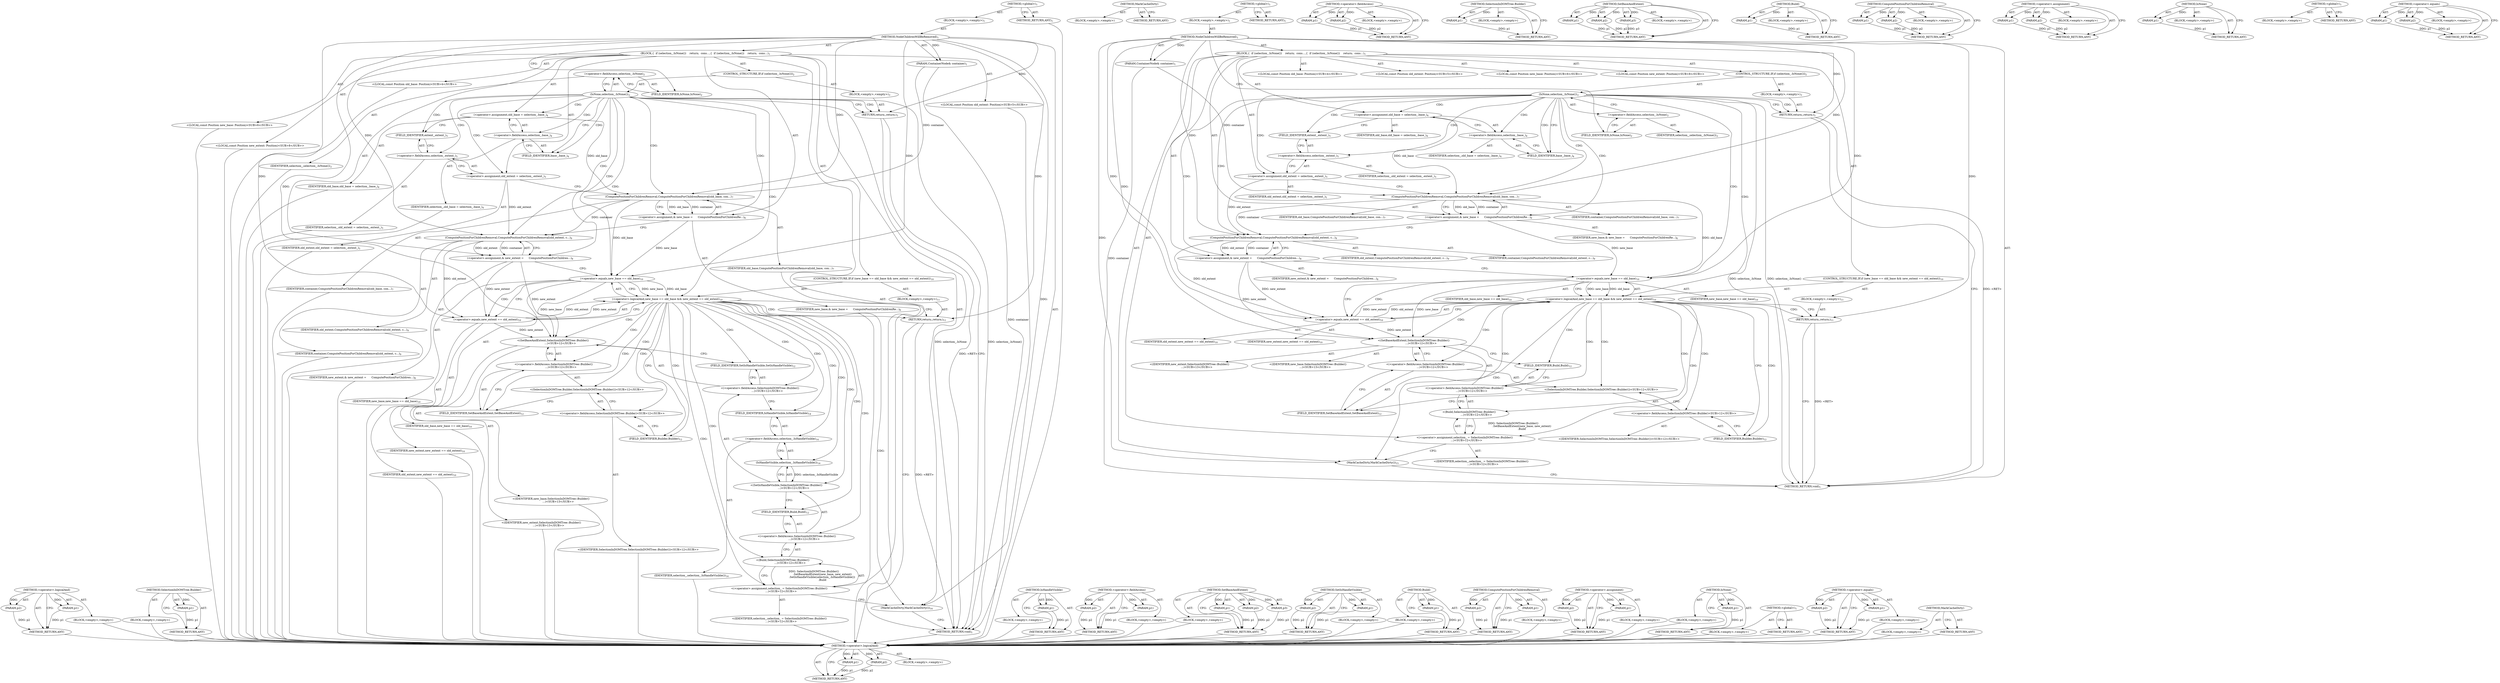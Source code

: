 digraph "&lt;operator&gt;.equals" {
vulnerable_112 [label=<(METHOD,&lt;operator&gt;.logicalAnd)>];
vulnerable_113 [label=<(PARAM,p1)>];
vulnerable_114 [label=<(PARAM,p2)>];
vulnerable_115 [label=<(BLOCK,&lt;empty&gt;,&lt;empty&gt;)>];
vulnerable_116 [label=<(METHOD_RETURN,ANY)>];
vulnerable_137 [label=<(METHOD,SelectionInDOMTree.Builder)>];
vulnerable_138 [label=<(PARAM,p1)>];
vulnerable_139 [label=<(BLOCK,&lt;empty&gt;,&lt;empty&gt;)>];
vulnerable_140 [label=<(METHOD_RETURN,ANY)>];
vulnerable_6 [label=<(METHOD,&lt;global&gt;)<SUB>1</SUB>>];
vulnerable_7 [label=<(BLOCK,&lt;empty&gt;,&lt;empty&gt;)<SUB>1</SUB>>];
vulnerable_8 [label=<(METHOD,NodeChildrenWillBeRemoved)<SUB>1</SUB>>];
vulnerable_9 [label=<(PARAM,ContainerNode&amp; container)<SUB>1</SUB>>];
vulnerable_10 [label=<(BLOCK,{
  if (selection_.IsNone())
    return;
  cons...,{
  if (selection_.IsNone())
    return;
  cons...)<SUB>1</SUB>>];
vulnerable_11 [label=<(CONTROL_STRUCTURE,IF,if (selection_.IsNone()))<SUB>2</SUB>>];
vulnerable_12 [label=<(IsNone,selection_.IsNone())<SUB>2</SUB>>];
vulnerable_13 [label=<(&lt;operator&gt;.fieldAccess,selection_.IsNone)<SUB>2</SUB>>];
vulnerable_14 [label=<(IDENTIFIER,selection_,selection_.IsNone())<SUB>2</SUB>>];
vulnerable_15 [label=<(FIELD_IDENTIFIER,IsNone,IsNone)<SUB>2</SUB>>];
vulnerable_16 [label=<(BLOCK,&lt;empty&gt;,&lt;empty&gt;)<SUB>3</SUB>>];
vulnerable_17 [label=<(RETURN,return;,return;)<SUB>3</SUB>>];
vulnerable_18 [label="<(LOCAL,const Position old_base: Position)<SUB>4</SUB>>"];
vulnerable_19 [label=<(&lt;operator&gt;.assignment,old_base = selection_.base_)<SUB>4</SUB>>];
vulnerable_20 [label=<(IDENTIFIER,old_base,old_base = selection_.base_)<SUB>4</SUB>>];
vulnerable_21 [label=<(&lt;operator&gt;.fieldAccess,selection_.base_)<SUB>4</SUB>>];
vulnerable_22 [label=<(IDENTIFIER,selection_,old_base = selection_.base_)<SUB>4</SUB>>];
vulnerable_23 [label=<(FIELD_IDENTIFIER,base_,base_)<SUB>4</SUB>>];
vulnerable_24 [label="<(LOCAL,const Position old_extent: Position)<SUB>5</SUB>>"];
vulnerable_25 [label=<(&lt;operator&gt;.assignment,old_extent = selection_.extent_)<SUB>5</SUB>>];
vulnerable_26 [label=<(IDENTIFIER,old_extent,old_extent = selection_.extent_)<SUB>5</SUB>>];
vulnerable_27 [label=<(&lt;operator&gt;.fieldAccess,selection_.extent_)<SUB>5</SUB>>];
vulnerable_28 [label=<(IDENTIFIER,selection_,old_extent = selection_.extent_)<SUB>5</SUB>>];
vulnerable_29 [label=<(FIELD_IDENTIFIER,extent_,extent_)<SUB>5</SUB>>];
vulnerable_30 [label="<(LOCAL,const Position new_base: Position)<SUB>6</SUB>>"];
vulnerable_31 [label=<(&lt;operator&gt;.assignment,&amp; new_base =
      ComputePositionForChildrenRe...)<SUB>6</SUB>>];
vulnerable_32 [label=<(IDENTIFIER,new_base,&amp; new_base =
      ComputePositionForChildrenRe...)<SUB>6</SUB>>];
vulnerable_33 [label=<(ComputePositionForChildrenRemoval,ComputePositionForChildrenRemoval(old_base, con...)<SUB>7</SUB>>];
vulnerable_34 [label=<(IDENTIFIER,old_base,ComputePositionForChildrenRemoval(old_base, con...)<SUB>7</SUB>>];
vulnerable_35 [label=<(IDENTIFIER,container,ComputePositionForChildrenRemoval(old_base, con...)<SUB>7</SUB>>];
vulnerable_36 [label="<(LOCAL,const Position new_extent: Position)<SUB>8</SUB>>"];
vulnerable_37 [label=<(&lt;operator&gt;.assignment,&amp; new_extent =
      ComputePositionForChildren...)<SUB>8</SUB>>];
vulnerable_38 [label=<(IDENTIFIER,new_extent,&amp; new_extent =
      ComputePositionForChildren...)<SUB>8</SUB>>];
vulnerable_39 [label=<(ComputePositionForChildrenRemoval,ComputePositionForChildrenRemoval(old_extent, c...)<SUB>9</SUB>>];
vulnerable_40 [label=<(IDENTIFIER,old_extent,ComputePositionForChildrenRemoval(old_extent, c...)<SUB>9</SUB>>];
vulnerable_41 [label=<(IDENTIFIER,container,ComputePositionForChildrenRemoval(old_extent, c...)<SUB>9</SUB>>];
vulnerable_42 [label=<(CONTROL_STRUCTURE,IF,if (new_base == old_base &amp;&amp; new_extent == old_extent))<SUB>10</SUB>>];
vulnerable_43 [label=<(&lt;operator&gt;.logicalAnd,new_base == old_base &amp;&amp; new_extent == old_extent)<SUB>10</SUB>>];
vulnerable_44 [label=<(&lt;operator&gt;.equals,new_base == old_base)<SUB>10</SUB>>];
vulnerable_45 [label=<(IDENTIFIER,new_base,new_base == old_base)<SUB>10</SUB>>];
vulnerable_46 [label=<(IDENTIFIER,old_base,new_base == old_base)<SUB>10</SUB>>];
vulnerable_47 [label=<(&lt;operator&gt;.equals,new_extent == old_extent)<SUB>10</SUB>>];
vulnerable_48 [label=<(IDENTIFIER,new_extent,new_extent == old_extent)<SUB>10</SUB>>];
vulnerable_49 [label=<(IDENTIFIER,old_extent,new_extent == old_extent)<SUB>10</SUB>>];
vulnerable_50 [label=<(BLOCK,&lt;empty&gt;,&lt;empty&gt;)<SUB>11</SUB>>];
vulnerable_51 [label=<(RETURN,return;,return;)<SUB>11</SUB>>];
vulnerable_52 [label="<(&lt;operator&gt;.assignment,selection_ = SelectionInDOMTree::Builder()
    ...)<SUB>12</SUB>>"];
vulnerable_53 [label="<(IDENTIFIER,selection_,selection_ = SelectionInDOMTree::Builder()
    ...)<SUB>12</SUB>>"];
vulnerable_54 [label="<(Build,SelectionInDOMTree::Builder()
                 ...)<SUB>12</SUB>>"];
vulnerable_55 [label="<(&lt;operator&gt;.fieldAccess,SelectionInDOMTree::Builder()
                 ...)<SUB>12</SUB>>"];
vulnerable_56 [label="<(SetIsHandleVisible,SelectionInDOMTree::Builder()
                 ...)<SUB>12</SUB>>"];
vulnerable_57 [label="<(&lt;operator&gt;.fieldAccess,SelectionInDOMTree::Builder()
                 ...)<SUB>12</SUB>>"];
vulnerable_58 [label="<(SetBaseAndExtent,SelectionInDOMTree::Builder()
                 ...)<SUB>12</SUB>>"];
vulnerable_59 [label="<(&lt;operator&gt;.fieldAccess,SelectionInDOMTree::Builder()
                 ...)<SUB>12</SUB>>"];
vulnerable_60 [label="<(SelectionInDOMTree.Builder,SelectionInDOMTree::Builder())<SUB>12</SUB>>"];
vulnerable_61 [label="<(&lt;operator&gt;.fieldAccess,SelectionInDOMTree::Builder)<SUB>12</SUB>>"];
vulnerable_62 [label="<(IDENTIFIER,SelectionInDOMTree,SelectionInDOMTree::Builder())<SUB>12</SUB>>"];
vulnerable_63 [label=<(FIELD_IDENTIFIER,Builder,Builder)<SUB>12</SUB>>];
vulnerable_64 [label=<(FIELD_IDENTIFIER,SetBaseAndExtent,SetBaseAndExtent)<SUB>12</SUB>>];
vulnerable_65 [label="<(IDENTIFIER,new_base,SelectionInDOMTree::Builder()
                 ...)<SUB>13</SUB>>"];
vulnerable_66 [label="<(IDENTIFIER,new_extent,SelectionInDOMTree::Builder()
                 ...)<SUB>13</SUB>>"];
vulnerable_67 [label=<(FIELD_IDENTIFIER,SetIsHandleVisible,SetIsHandleVisible)<SUB>12</SUB>>];
vulnerable_68 [label=<(IsHandleVisible,selection_.IsHandleVisible())<SUB>14</SUB>>];
vulnerable_69 [label=<(&lt;operator&gt;.fieldAccess,selection_.IsHandleVisible)<SUB>14</SUB>>];
vulnerable_70 [label=<(IDENTIFIER,selection_,selection_.IsHandleVisible())<SUB>14</SUB>>];
vulnerable_71 [label=<(FIELD_IDENTIFIER,IsHandleVisible,IsHandleVisible)<SUB>14</SUB>>];
vulnerable_72 [label=<(FIELD_IDENTIFIER,Build,Build)<SUB>12</SUB>>];
vulnerable_73 [label=<(MarkCacheDirty,MarkCacheDirty())<SUB>16</SUB>>];
vulnerable_74 [label=<(METHOD_RETURN,void)<SUB>1</SUB>>];
vulnerable_76 [label=<(METHOD_RETURN,ANY)<SUB>1</SUB>>];
vulnerable_141 [label=<(METHOD,IsHandleVisible)>];
vulnerable_142 [label=<(PARAM,p1)>];
vulnerable_143 [label=<(BLOCK,&lt;empty&gt;,&lt;empty&gt;)>];
vulnerable_144 [label=<(METHOD_RETURN,ANY)>];
vulnerable_97 [label=<(METHOD,&lt;operator&gt;.fieldAccess)>];
vulnerable_98 [label=<(PARAM,p1)>];
vulnerable_99 [label=<(PARAM,p2)>];
vulnerable_100 [label=<(BLOCK,&lt;empty&gt;,&lt;empty&gt;)>];
vulnerable_101 [label=<(METHOD_RETURN,ANY)>];
vulnerable_131 [label=<(METHOD,SetBaseAndExtent)>];
vulnerable_132 [label=<(PARAM,p1)>];
vulnerable_133 [label=<(PARAM,p2)>];
vulnerable_134 [label=<(PARAM,p3)>];
vulnerable_135 [label=<(BLOCK,&lt;empty&gt;,&lt;empty&gt;)>];
vulnerable_136 [label=<(METHOD_RETURN,ANY)>];
vulnerable_126 [label=<(METHOD,SetIsHandleVisible)>];
vulnerable_127 [label=<(PARAM,p1)>];
vulnerable_128 [label=<(PARAM,p2)>];
vulnerable_129 [label=<(BLOCK,&lt;empty&gt;,&lt;empty&gt;)>];
vulnerable_130 [label=<(METHOD_RETURN,ANY)>];
vulnerable_122 [label=<(METHOD,Build)>];
vulnerable_123 [label=<(PARAM,p1)>];
vulnerable_124 [label=<(BLOCK,&lt;empty&gt;,&lt;empty&gt;)>];
vulnerable_125 [label=<(METHOD_RETURN,ANY)>];
vulnerable_107 [label=<(METHOD,ComputePositionForChildrenRemoval)>];
vulnerable_108 [label=<(PARAM,p1)>];
vulnerable_109 [label=<(PARAM,p2)>];
vulnerable_110 [label=<(BLOCK,&lt;empty&gt;,&lt;empty&gt;)>];
vulnerable_111 [label=<(METHOD_RETURN,ANY)>];
vulnerable_102 [label=<(METHOD,&lt;operator&gt;.assignment)>];
vulnerable_103 [label=<(PARAM,p1)>];
vulnerable_104 [label=<(PARAM,p2)>];
vulnerable_105 [label=<(BLOCK,&lt;empty&gt;,&lt;empty&gt;)>];
vulnerable_106 [label=<(METHOD_RETURN,ANY)>];
vulnerable_93 [label=<(METHOD,IsNone)>];
vulnerable_94 [label=<(PARAM,p1)>];
vulnerable_95 [label=<(BLOCK,&lt;empty&gt;,&lt;empty&gt;)>];
vulnerable_96 [label=<(METHOD_RETURN,ANY)>];
vulnerable_87 [label=<(METHOD,&lt;global&gt;)<SUB>1</SUB>>];
vulnerable_88 [label=<(BLOCK,&lt;empty&gt;,&lt;empty&gt;)>];
vulnerable_89 [label=<(METHOD_RETURN,ANY)>];
vulnerable_117 [label=<(METHOD,&lt;operator&gt;.equals)>];
vulnerable_118 [label=<(PARAM,p1)>];
vulnerable_119 [label=<(PARAM,p2)>];
vulnerable_120 [label=<(BLOCK,&lt;empty&gt;,&lt;empty&gt;)>];
vulnerable_121 [label=<(METHOD_RETURN,ANY)>];
vulnerable_145 [label=<(METHOD,MarkCacheDirty)>];
vulnerable_146 [label=<(BLOCK,&lt;empty&gt;,&lt;empty&gt;)>];
vulnerable_147 [label=<(METHOD_RETURN,ANY)>];
fixed_105 [label=<(METHOD,&lt;operator&gt;.logicalAnd)>];
fixed_106 [label=<(PARAM,p1)>];
fixed_107 [label=<(PARAM,p2)>];
fixed_108 [label=<(BLOCK,&lt;empty&gt;,&lt;empty&gt;)>];
fixed_109 [label=<(METHOD_RETURN,ANY)>];
fixed_129 [label=<(METHOD,MarkCacheDirty)>];
fixed_130 [label=<(BLOCK,&lt;empty&gt;,&lt;empty&gt;)>];
fixed_131 [label=<(METHOD_RETURN,ANY)>];
fixed_6 [label=<(METHOD,&lt;global&gt;)<SUB>1</SUB>>];
fixed_7 [label=<(BLOCK,&lt;empty&gt;,&lt;empty&gt;)<SUB>1</SUB>>];
fixed_8 [label=<(METHOD,NodeChildrenWillBeRemoved)<SUB>1</SUB>>];
fixed_9 [label=<(PARAM,ContainerNode&amp; container)<SUB>1</SUB>>];
fixed_10 [label=<(BLOCK,{
  if (selection_.IsNone())
    return;
  cons...,{
  if (selection_.IsNone())
    return;
  cons...)<SUB>1</SUB>>];
fixed_11 [label=<(CONTROL_STRUCTURE,IF,if (selection_.IsNone()))<SUB>2</SUB>>];
fixed_12 [label=<(IsNone,selection_.IsNone())<SUB>2</SUB>>];
fixed_13 [label=<(&lt;operator&gt;.fieldAccess,selection_.IsNone)<SUB>2</SUB>>];
fixed_14 [label=<(IDENTIFIER,selection_,selection_.IsNone())<SUB>2</SUB>>];
fixed_15 [label=<(FIELD_IDENTIFIER,IsNone,IsNone)<SUB>2</SUB>>];
fixed_16 [label=<(BLOCK,&lt;empty&gt;,&lt;empty&gt;)<SUB>3</SUB>>];
fixed_17 [label=<(RETURN,return;,return;)<SUB>3</SUB>>];
fixed_18 [label="<(LOCAL,const Position old_base: Position)<SUB>4</SUB>>"];
fixed_19 [label=<(&lt;operator&gt;.assignment,old_base = selection_.base_)<SUB>4</SUB>>];
fixed_20 [label=<(IDENTIFIER,old_base,old_base = selection_.base_)<SUB>4</SUB>>];
fixed_21 [label=<(&lt;operator&gt;.fieldAccess,selection_.base_)<SUB>4</SUB>>];
fixed_22 [label=<(IDENTIFIER,selection_,old_base = selection_.base_)<SUB>4</SUB>>];
fixed_23 [label=<(FIELD_IDENTIFIER,base_,base_)<SUB>4</SUB>>];
fixed_24 [label="<(LOCAL,const Position old_extent: Position)<SUB>5</SUB>>"];
fixed_25 [label=<(&lt;operator&gt;.assignment,old_extent = selection_.extent_)<SUB>5</SUB>>];
fixed_26 [label=<(IDENTIFIER,old_extent,old_extent = selection_.extent_)<SUB>5</SUB>>];
fixed_27 [label=<(&lt;operator&gt;.fieldAccess,selection_.extent_)<SUB>5</SUB>>];
fixed_28 [label=<(IDENTIFIER,selection_,old_extent = selection_.extent_)<SUB>5</SUB>>];
fixed_29 [label=<(FIELD_IDENTIFIER,extent_,extent_)<SUB>5</SUB>>];
fixed_30 [label="<(LOCAL,const Position new_base: Position)<SUB>6</SUB>>"];
fixed_31 [label=<(&lt;operator&gt;.assignment,&amp; new_base =
      ComputePositionForChildrenRe...)<SUB>6</SUB>>];
fixed_32 [label=<(IDENTIFIER,new_base,&amp; new_base =
      ComputePositionForChildrenRe...)<SUB>6</SUB>>];
fixed_33 [label=<(ComputePositionForChildrenRemoval,ComputePositionForChildrenRemoval(old_base, con...)<SUB>7</SUB>>];
fixed_34 [label=<(IDENTIFIER,old_base,ComputePositionForChildrenRemoval(old_base, con...)<SUB>7</SUB>>];
fixed_35 [label=<(IDENTIFIER,container,ComputePositionForChildrenRemoval(old_base, con...)<SUB>7</SUB>>];
fixed_36 [label="<(LOCAL,const Position new_extent: Position)<SUB>8</SUB>>"];
fixed_37 [label=<(&lt;operator&gt;.assignment,&amp; new_extent =
      ComputePositionForChildren...)<SUB>8</SUB>>];
fixed_38 [label=<(IDENTIFIER,new_extent,&amp; new_extent =
      ComputePositionForChildren...)<SUB>8</SUB>>];
fixed_39 [label=<(ComputePositionForChildrenRemoval,ComputePositionForChildrenRemoval(old_extent, c...)<SUB>9</SUB>>];
fixed_40 [label=<(IDENTIFIER,old_extent,ComputePositionForChildrenRemoval(old_extent, c...)<SUB>9</SUB>>];
fixed_41 [label=<(IDENTIFIER,container,ComputePositionForChildrenRemoval(old_extent, c...)<SUB>9</SUB>>];
fixed_42 [label=<(CONTROL_STRUCTURE,IF,if (new_base == old_base &amp;&amp; new_extent == old_extent))<SUB>10</SUB>>];
fixed_43 [label=<(&lt;operator&gt;.logicalAnd,new_base == old_base &amp;&amp; new_extent == old_extent)<SUB>10</SUB>>];
fixed_44 [label=<(&lt;operator&gt;.equals,new_base == old_base)<SUB>10</SUB>>];
fixed_45 [label=<(IDENTIFIER,new_base,new_base == old_base)<SUB>10</SUB>>];
fixed_46 [label=<(IDENTIFIER,old_base,new_base == old_base)<SUB>10</SUB>>];
fixed_47 [label=<(&lt;operator&gt;.equals,new_extent == old_extent)<SUB>10</SUB>>];
fixed_48 [label=<(IDENTIFIER,new_extent,new_extent == old_extent)<SUB>10</SUB>>];
fixed_49 [label=<(IDENTIFIER,old_extent,new_extent == old_extent)<SUB>10</SUB>>];
fixed_50 [label=<(BLOCK,&lt;empty&gt;,&lt;empty&gt;)<SUB>11</SUB>>];
fixed_51 [label=<(RETURN,return;,return;)<SUB>11</SUB>>];
fixed_52 [label="<(&lt;operator&gt;.assignment,selection_ = SelectionInDOMTree::Builder()
    ...)<SUB>12</SUB>>"];
fixed_53 [label="<(IDENTIFIER,selection_,selection_ = SelectionInDOMTree::Builder()
    ...)<SUB>12</SUB>>"];
fixed_54 [label="<(Build,SelectionInDOMTree::Builder()
                 ...)<SUB>12</SUB>>"];
fixed_55 [label="<(&lt;operator&gt;.fieldAccess,SelectionInDOMTree::Builder()
                 ...)<SUB>12</SUB>>"];
fixed_56 [label="<(SetBaseAndExtent,SelectionInDOMTree::Builder()
                 ...)<SUB>12</SUB>>"];
fixed_57 [label="<(&lt;operator&gt;.fieldAccess,SelectionInDOMTree::Builder()
                 ...)<SUB>12</SUB>>"];
fixed_58 [label="<(SelectionInDOMTree.Builder,SelectionInDOMTree::Builder())<SUB>12</SUB>>"];
fixed_59 [label="<(&lt;operator&gt;.fieldAccess,SelectionInDOMTree::Builder)<SUB>12</SUB>>"];
fixed_60 [label="<(IDENTIFIER,SelectionInDOMTree,SelectionInDOMTree::Builder())<SUB>12</SUB>>"];
fixed_61 [label=<(FIELD_IDENTIFIER,Builder,Builder)<SUB>12</SUB>>];
fixed_62 [label=<(FIELD_IDENTIFIER,SetBaseAndExtent,SetBaseAndExtent)<SUB>12</SUB>>];
fixed_63 [label="<(IDENTIFIER,new_base,SelectionInDOMTree::Builder()
                 ...)<SUB>13</SUB>>"];
fixed_64 [label="<(IDENTIFIER,new_extent,SelectionInDOMTree::Builder()
                 ...)<SUB>13</SUB>>"];
fixed_65 [label=<(FIELD_IDENTIFIER,Build,Build)<SUB>12</SUB>>];
fixed_66 [label=<(MarkCacheDirty,MarkCacheDirty())<SUB>15</SUB>>];
fixed_67 [label=<(METHOD_RETURN,void)<SUB>1</SUB>>];
fixed_69 [label=<(METHOD_RETURN,ANY)<SUB>1</SUB>>];
fixed_90 [label=<(METHOD,&lt;operator&gt;.fieldAccess)>];
fixed_91 [label=<(PARAM,p1)>];
fixed_92 [label=<(PARAM,p2)>];
fixed_93 [label=<(BLOCK,&lt;empty&gt;,&lt;empty&gt;)>];
fixed_94 [label=<(METHOD_RETURN,ANY)>];
fixed_125 [label=<(METHOD,SelectionInDOMTree.Builder)>];
fixed_126 [label=<(PARAM,p1)>];
fixed_127 [label=<(BLOCK,&lt;empty&gt;,&lt;empty&gt;)>];
fixed_128 [label=<(METHOD_RETURN,ANY)>];
fixed_119 [label=<(METHOD,SetBaseAndExtent)>];
fixed_120 [label=<(PARAM,p1)>];
fixed_121 [label=<(PARAM,p2)>];
fixed_122 [label=<(PARAM,p3)>];
fixed_123 [label=<(BLOCK,&lt;empty&gt;,&lt;empty&gt;)>];
fixed_124 [label=<(METHOD_RETURN,ANY)>];
fixed_115 [label=<(METHOD,Build)>];
fixed_116 [label=<(PARAM,p1)>];
fixed_117 [label=<(BLOCK,&lt;empty&gt;,&lt;empty&gt;)>];
fixed_118 [label=<(METHOD_RETURN,ANY)>];
fixed_100 [label=<(METHOD,ComputePositionForChildrenRemoval)>];
fixed_101 [label=<(PARAM,p1)>];
fixed_102 [label=<(PARAM,p2)>];
fixed_103 [label=<(BLOCK,&lt;empty&gt;,&lt;empty&gt;)>];
fixed_104 [label=<(METHOD_RETURN,ANY)>];
fixed_95 [label=<(METHOD,&lt;operator&gt;.assignment)>];
fixed_96 [label=<(PARAM,p1)>];
fixed_97 [label=<(PARAM,p2)>];
fixed_98 [label=<(BLOCK,&lt;empty&gt;,&lt;empty&gt;)>];
fixed_99 [label=<(METHOD_RETURN,ANY)>];
fixed_86 [label=<(METHOD,IsNone)>];
fixed_87 [label=<(PARAM,p1)>];
fixed_88 [label=<(BLOCK,&lt;empty&gt;,&lt;empty&gt;)>];
fixed_89 [label=<(METHOD_RETURN,ANY)>];
fixed_80 [label=<(METHOD,&lt;global&gt;)<SUB>1</SUB>>];
fixed_81 [label=<(BLOCK,&lt;empty&gt;,&lt;empty&gt;)>];
fixed_82 [label=<(METHOD_RETURN,ANY)>];
fixed_110 [label=<(METHOD,&lt;operator&gt;.equals)>];
fixed_111 [label=<(PARAM,p1)>];
fixed_112 [label=<(PARAM,p2)>];
fixed_113 [label=<(BLOCK,&lt;empty&gt;,&lt;empty&gt;)>];
fixed_114 [label=<(METHOD_RETURN,ANY)>];
vulnerable_112 -> vulnerable_113  [key=0, label="AST: "];
vulnerable_112 -> vulnerable_113  [key=1, label="DDG: "];
vulnerable_112 -> vulnerable_115  [key=0, label="AST: "];
vulnerable_112 -> vulnerable_114  [key=0, label="AST: "];
vulnerable_112 -> vulnerable_114  [key=1, label="DDG: "];
vulnerable_112 -> vulnerable_116  [key=0, label="AST: "];
vulnerable_112 -> vulnerable_116  [key=1, label="CFG: "];
vulnerable_113 -> vulnerable_116  [key=0, label="DDG: p1"];
vulnerable_114 -> vulnerable_116  [key=0, label="DDG: p2"];
vulnerable_115 -> fixed_105  [key=0];
vulnerable_116 -> fixed_105  [key=0];
vulnerable_137 -> vulnerable_138  [key=0, label="AST: "];
vulnerable_137 -> vulnerable_138  [key=1, label="DDG: "];
vulnerable_137 -> vulnerable_139  [key=0, label="AST: "];
vulnerable_137 -> vulnerable_140  [key=0, label="AST: "];
vulnerable_137 -> vulnerable_140  [key=1, label="CFG: "];
vulnerable_138 -> vulnerable_140  [key=0, label="DDG: p1"];
vulnerable_139 -> fixed_105  [key=0];
vulnerable_140 -> fixed_105  [key=0];
vulnerable_6 -> vulnerable_7  [key=0, label="AST: "];
vulnerable_6 -> vulnerable_76  [key=0, label="AST: "];
vulnerable_6 -> vulnerable_76  [key=1, label="CFG: "];
vulnerable_7 -> vulnerable_8  [key=0, label="AST: "];
vulnerable_8 -> vulnerable_9  [key=0, label="AST: "];
vulnerable_8 -> vulnerable_9  [key=1, label="DDG: "];
vulnerable_8 -> vulnerable_10  [key=0, label="AST: "];
vulnerable_8 -> vulnerable_74  [key=0, label="AST: "];
vulnerable_8 -> vulnerable_15  [key=0, label="CFG: "];
vulnerable_8 -> vulnerable_73  [key=0, label="DDG: "];
vulnerable_8 -> vulnerable_17  [key=0, label="DDG: "];
vulnerable_8 -> vulnerable_33  [key=0, label="DDG: "];
vulnerable_8 -> vulnerable_39  [key=0, label="DDG: "];
vulnerable_8 -> vulnerable_51  [key=0, label="DDG: "];
vulnerable_8 -> vulnerable_44  [key=0, label="DDG: "];
vulnerable_8 -> vulnerable_47  [key=0, label="DDG: "];
vulnerable_8 -> vulnerable_58  [key=0, label="DDG: "];
vulnerable_9 -> vulnerable_74  [key=0, label="DDG: container"];
vulnerable_9 -> vulnerable_33  [key=0, label="DDG: container"];
vulnerable_10 -> vulnerable_11  [key=0, label="AST: "];
vulnerable_10 -> vulnerable_18  [key=0, label="AST: "];
vulnerable_10 -> vulnerable_19  [key=0, label="AST: "];
vulnerable_10 -> vulnerable_24  [key=0, label="AST: "];
vulnerable_10 -> vulnerable_25  [key=0, label="AST: "];
vulnerable_10 -> vulnerable_30  [key=0, label="AST: "];
vulnerable_10 -> vulnerable_31  [key=0, label="AST: "];
vulnerable_10 -> vulnerable_36  [key=0, label="AST: "];
vulnerable_10 -> vulnerable_37  [key=0, label="AST: "];
vulnerable_10 -> vulnerable_42  [key=0, label="AST: "];
vulnerable_10 -> vulnerable_52  [key=0, label="AST: "];
vulnerable_10 -> vulnerable_73  [key=0, label="AST: "];
vulnerable_11 -> vulnerable_12  [key=0, label="AST: "];
vulnerable_11 -> vulnerable_16  [key=0, label="AST: "];
vulnerable_12 -> vulnerable_13  [key=0, label="AST: "];
vulnerable_12 -> vulnerable_17  [key=0, label="CFG: "];
vulnerable_12 -> vulnerable_17  [key=1, label="CDG: "];
vulnerable_12 -> vulnerable_23  [key=0, label="CFG: "];
vulnerable_12 -> vulnerable_23  [key=1, label="CDG: "];
vulnerable_12 -> vulnerable_74  [key=0, label="DDG: selection_.IsNone"];
vulnerable_12 -> vulnerable_74  [key=1, label="DDG: selection_.IsNone()"];
vulnerable_12 -> vulnerable_21  [key=0, label="CDG: "];
vulnerable_12 -> vulnerable_19  [key=0, label="CDG: "];
vulnerable_12 -> vulnerable_37  [key=0, label="CDG: "];
vulnerable_12 -> vulnerable_25  [key=0, label="CDG: "];
vulnerable_12 -> vulnerable_27  [key=0, label="CDG: "];
vulnerable_12 -> vulnerable_29  [key=0, label="CDG: "];
vulnerable_12 -> vulnerable_44  [key=0, label="CDG: "];
vulnerable_12 -> vulnerable_43  [key=0, label="CDG: "];
vulnerable_12 -> vulnerable_33  [key=0, label="CDG: "];
vulnerable_12 -> vulnerable_39  [key=0, label="CDG: "];
vulnerable_12 -> vulnerable_31  [key=0, label="CDG: "];
vulnerable_13 -> vulnerable_14  [key=0, label="AST: "];
vulnerable_13 -> vulnerable_15  [key=0, label="AST: "];
vulnerable_13 -> vulnerable_12  [key=0, label="CFG: "];
vulnerable_14 -> fixed_105  [key=0];
vulnerable_15 -> vulnerable_13  [key=0, label="CFG: "];
vulnerable_16 -> vulnerable_17  [key=0, label="AST: "];
vulnerable_17 -> vulnerable_74  [key=0, label="CFG: "];
vulnerable_17 -> vulnerable_74  [key=1, label="DDG: &lt;RET&gt;"];
vulnerable_18 -> fixed_105  [key=0];
vulnerable_19 -> vulnerable_20  [key=0, label="AST: "];
vulnerable_19 -> vulnerable_21  [key=0, label="AST: "];
vulnerable_19 -> vulnerable_29  [key=0, label="CFG: "];
vulnerable_19 -> vulnerable_33  [key=0, label="DDG: old_base"];
vulnerable_20 -> fixed_105  [key=0];
vulnerable_21 -> vulnerable_22  [key=0, label="AST: "];
vulnerable_21 -> vulnerable_23  [key=0, label="AST: "];
vulnerable_21 -> vulnerable_19  [key=0, label="CFG: "];
vulnerable_22 -> fixed_105  [key=0];
vulnerable_23 -> vulnerable_21  [key=0, label="CFG: "];
vulnerable_24 -> fixed_105  [key=0];
vulnerable_25 -> vulnerable_26  [key=0, label="AST: "];
vulnerable_25 -> vulnerable_27  [key=0, label="AST: "];
vulnerable_25 -> vulnerable_33  [key=0, label="CFG: "];
vulnerable_25 -> vulnerable_39  [key=0, label="DDG: old_extent"];
vulnerable_26 -> fixed_105  [key=0];
vulnerable_27 -> vulnerable_28  [key=0, label="AST: "];
vulnerable_27 -> vulnerable_29  [key=0, label="AST: "];
vulnerable_27 -> vulnerable_25  [key=0, label="CFG: "];
vulnerable_28 -> fixed_105  [key=0];
vulnerable_29 -> vulnerable_27  [key=0, label="CFG: "];
vulnerable_30 -> fixed_105  [key=0];
vulnerable_31 -> vulnerable_32  [key=0, label="AST: "];
vulnerable_31 -> vulnerable_33  [key=0, label="AST: "];
vulnerable_31 -> vulnerable_39  [key=0, label="CFG: "];
vulnerable_31 -> vulnerable_44  [key=0, label="DDG: new_base"];
vulnerable_32 -> fixed_105  [key=0];
vulnerable_33 -> vulnerable_34  [key=0, label="AST: "];
vulnerable_33 -> vulnerable_35  [key=0, label="AST: "];
vulnerable_33 -> vulnerable_31  [key=0, label="CFG: "];
vulnerable_33 -> vulnerable_31  [key=1, label="DDG: old_base"];
vulnerable_33 -> vulnerable_31  [key=2, label="DDG: container"];
vulnerable_33 -> vulnerable_39  [key=0, label="DDG: container"];
vulnerable_33 -> vulnerable_44  [key=0, label="DDG: old_base"];
vulnerable_34 -> fixed_105  [key=0];
vulnerable_35 -> fixed_105  [key=0];
vulnerable_36 -> fixed_105  [key=0];
vulnerable_37 -> vulnerable_38  [key=0, label="AST: "];
vulnerable_37 -> vulnerable_39  [key=0, label="AST: "];
vulnerable_37 -> vulnerable_44  [key=0, label="CFG: "];
vulnerable_37 -> vulnerable_47  [key=0, label="DDG: new_extent"];
vulnerable_37 -> vulnerable_58  [key=0, label="DDG: new_extent"];
vulnerable_38 -> fixed_105  [key=0];
vulnerable_39 -> vulnerable_40  [key=0, label="AST: "];
vulnerable_39 -> vulnerable_41  [key=0, label="AST: "];
vulnerable_39 -> vulnerable_37  [key=0, label="CFG: "];
vulnerable_39 -> vulnerable_37  [key=1, label="DDG: old_extent"];
vulnerable_39 -> vulnerable_37  [key=2, label="DDG: container"];
vulnerable_39 -> vulnerable_47  [key=0, label="DDG: old_extent"];
vulnerable_40 -> fixed_105  [key=0];
vulnerable_41 -> fixed_105  [key=0];
vulnerable_42 -> vulnerable_43  [key=0, label="AST: "];
vulnerable_42 -> vulnerable_50  [key=0, label="AST: "];
vulnerable_43 -> vulnerable_44  [key=0, label="AST: "];
vulnerable_43 -> vulnerable_47  [key=0, label="AST: "];
vulnerable_43 -> vulnerable_51  [key=0, label="CFG: "];
vulnerable_43 -> vulnerable_51  [key=1, label="CDG: "];
vulnerable_43 -> vulnerable_63  [key=0, label="CFG: "];
vulnerable_43 -> vulnerable_63  [key=1, label="CDG: "];
vulnerable_43 -> vulnerable_68  [key=0, label="CDG: "];
vulnerable_43 -> vulnerable_60  [key=0, label="CDG: "];
vulnerable_43 -> vulnerable_73  [key=0, label="CDG: "];
vulnerable_43 -> vulnerable_64  [key=0, label="CDG: "];
vulnerable_43 -> vulnerable_57  [key=0, label="CDG: "];
vulnerable_43 -> vulnerable_52  [key=0, label="CDG: "];
vulnerable_43 -> vulnerable_72  [key=0, label="CDG: "];
vulnerable_43 -> vulnerable_56  [key=0, label="CDG: "];
vulnerable_43 -> vulnerable_69  [key=0, label="CDG: "];
vulnerable_43 -> vulnerable_67  [key=0, label="CDG: "];
vulnerable_43 -> vulnerable_59  [key=0, label="CDG: "];
vulnerable_43 -> vulnerable_54  [key=0, label="CDG: "];
vulnerable_43 -> vulnerable_58  [key=0, label="CDG: "];
vulnerable_43 -> vulnerable_61  [key=0, label="CDG: "];
vulnerable_43 -> vulnerable_71  [key=0, label="CDG: "];
vulnerable_43 -> vulnerable_55  [key=0, label="CDG: "];
vulnerable_44 -> vulnerable_45  [key=0, label="AST: "];
vulnerable_44 -> vulnerable_46  [key=0, label="AST: "];
vulnerable_44 -> vulnerable_43  [key=0, label="CFG: "];
vulnerable_44 -> vulnerable_43  [key=1, label="DDG: new_base"];
vulnerable_44 -> vulnerable_43  [key=2, label="DDG: old_base"];
vulnerable_44 -> vulnerable_47  [key=0, label="CFG: "];
vulnerable_44 -> vulnerable_47  [key=1, label="CDG: "];
vulnerable_44 -> vulnerable_58  [key=0, label="DDG: new_base"];
vulnerable_45 -> fixed_105  [key=0];
vulnerable_46 -> fixed_105  [key=0];
vulnerable_47 -> vulnerable_48  [key=0, label="AST: "];
vulnerable_47 -> vulnerable_49  [key=0, label="AST: "];
vulnerable_47 -> vulnerable_43  [key=0, label="CFG: "];
vulnerable_47 -> vulnerable_43  [key=1, label="DDG: new_extent"];
vulnerable_47 -> vulnerable_43  [key=2, label="DDG: old_extent"];
vulnerable_47 -> vulnerable_58  [key=0, label="DDG: new_extent"];
vulnerable_48 -> fixed_105  [key=0];
vulnerable_49 -> fixed_105  [key=0];
vulnerable_50 -> vulnerable_51  [key=0, label="AST: "];
vulnerable_51 -> vulnerable_74  [key=0, label="CFG: "];
vulnerable_51 -> vulnerable_74  [key=1, label="DDG: &lt;RET&gt;"];
vulnerable_52 -> vulnerable_53  [key=0, label="AST: "];
vulnerable_52 -> vulnerable_54  [key=0, label="AST: "];
vulnerable_52 -> vulnerable_73  [key=0, label="CFG: "];
vulnerable_53 -> fixed_105  [key=0];
vulnerable_54 -> vulnerable_55  [key=0, label="AST: "];
vulnerable_54 -> vulnerable_52  [key=0, label="CFG: "];
vulnerable_54 -> vulnerable_52  [key=1, label="DDG: SelectionInDOMTree::Builder()
                    .SetBaseAndExtent(new_base, new_extent)
                   .SetIsHandleVisible(selection_.IsHandleVisible())
                    .Build"];
vulnerable_55 -> vulnerable_56  [key=0, label="AST: "];
vulnerable_55 -> vulnerable_72  [key=0, label="AST: "];
vulnerable_55 -> vulnerable_54  [key=0, label="CFG: "];
vulnerable_56 -> vulnerable_57  [key=0, label="AST: "];
vulnerable_56 -> vulnerable_68  [key=0, label="AST: "];
vulnerable_56 -> vulnerable_72  [key=0, label="CFG: "];
vulnerable_57 -> vulnerable_58  [key=0, label="AST: "];
vulnerable_57 -> vulnerable_67  [key=0, label="AST: "];
vulnerable_57 -> vulnerable_71  [key=0, label="CFG: "];
vulnerable_58 -> vulnerable_59  [key=0, label="AST: "];
vulnerable_58 -> vulnerable_65  [key=0, label="AST: "];
vulnerable_58 -> vulnerable_66  [key=0, label="AST: "];
vulnerable_58 -> vulnerable_67  [key=0, label="CFG: "];
vulnerable_59 -> vulnerable_60  [key=0, label="AST: "];
vulnerable_59 -> vulnerable_64  [key=0, label="AST: "];
vulnerable_59 -> vulnerable_58  [key=0, label="CFG: "];
vulnerable_60 -> vulnerable_61  [key=0, label="AST: "];
vulnerable_60 -> vulnerable_64  [key=0, label="CFG: "];
vulnerable_61 -> vulnerable_62  [key=0, label="AST: "];
vulnerable_61 -> vulnerable_63  [key=0, label="AST: "];
vulnerable_61 -> vulnerable_60  [key=0, label="CFG: "];
vulnerable_62 -> fixed_105  [key=0];
vulnerable_63 -> vulnerable_61  [key=0, label="CFG: "];
vulnerable_64 -> vulnerable_59  [key=0, label="CFG: "];
vulnerable_65 -> fixed_105  [key=0];
vulnerable_66 -> fixed_105  [key=0];
vulnerable_67 -> vulnerable_57  [key=0, label="CFG: "];
vulnerable_68 -> vulnerable_69  [key=0, label="AST: "];
vulnerable_68 -> vulnerable_56  [key=0, label="CFG: "];
vulnerable_68 -> vulnerable_56  [key=1, label="DDG: selection_.IsHandleVisible"];
vulnerable_69 -> vulnerable_70  [key=0, label="AST: "];
vulnerable_69 -> vulnerable_71  [key=0, label="AST: "];
vulnerable_69 -> vulnerable_68  [key=0, label="CFG: "];
vulnerable_70 -> fixed_105  [key=0];
vulnerable_71 -> vulnerable_69  [key=0, label="CFG: "];
vulnerable_72 -> vulnerable_55  [key=0, label="CFG: "];
vulnerable_73 -> vulnerable_74  [key=0, label="CFG: "];
vulnerable_74 -> fixed_105  [key=0];
vulnerable_76 -> fixed_105  [key=0];
vulnerable_141 -> vulnerable_142  [key=0, label="AST: "];
vulnerable_141 -> vulnerable_142  [key=1, label="DDG: "];
vulnerable_141 -> vulnerable_143  [key=0, label="AST: "];
vulnerable_141 -> vulnerable_144  [key=0, label="AST: "];
vulnerable_141 -> vulnerable_144  [key=1, label="CFG: "];
vulnerable_142 -> vulnerable_144  [key=0, label="DDG: p1"];
vulnerable_143 -> fixed_105  [key=0];
vulnerable_144 -> fixed_105  [key=0];
vulnerable_97 -> vulnerable_98  [key=0, label="AST: "];
vulnerable_97 -> vulnerable_98  [key=1, label="DDG: "];
vulnerable_97 -> vulnerable_100  [key=0, label="AST: "];
vulnerable_97 -> vulnerable_99  [key=0, label="AST: "];
vulnerable_97 -> vulnerable_99  [key=1, label="DDG: "];
vulnerable_97 -> vulnerable_101  [key=0, label="AST: "];
vulnerable_97 -> vulnerable_101  [key=1, label="CFG: "];
vulnerable_98 -> vulnerable_101  [key=0, label="DDG: p1"];
vulnerable_99 -> vulnerable_101  [key=0, label="DDG: p2"];
vulnerable_100 -> fixed_105  [key=0];
vulnerable_101 -> fixed_105  [key=0];
vulnerable_131 -> vulnerable_132  [key=0, label="AST: "];
vulnerable_131 -> vulnerable_132  [key=1, label="DDG: "];
vulnerable_131 -> vulnerable_135  [key=0, label="AST: "];
vulnerable_131 -> vulnerable_133  [key=0, label="AST: "];
vulnerable_131 -> vulnerable_133  [key=1, label="DDG: "];
vulnerable_131 -> vulnerable_136  [key=0, label="AST: "];
vulnerable_131 -> vulnerable_136  [key=1, label="CFG: "];
vulnerable_131 -> vulnerable_134  [key=0, label="AST: "];
vulnerable_131 -> vulnerable_134  [key=1, label="DDG: "];
vulnerable_132 -> vulnerable_136  [key=0, label="DDG: p1"];
vulnerable_133 -> vulnerable_136  [key=0, label="DDG: p2"];
vulnerable_134 -> vulnerable_136  [key=0, label="DDG: p3"];
vulnerable_135 -> fixed_105  [key=0];
vulnerable_136 -> fixed_105  [key=0];
vulnerable_126 -> vulnerable_127  [key=0, label="AST: "];
vulnerable_126 -> vulnerable_127  [key=1, label="DDG: "];
vulnerable_126 -> vulnerable_129  [key=0, label="AST: "];
vulnerable_126 -> vulnerable_128  [key=0, label="AST: "];
vulnerable_126 -> vulnerable_128  [key=1, label="DDG: "];
vulnerable_126 -> vulnerable_130  [key=0, label="AST: "];
vulnerable_126 -> vulnerable_130  [key=1, label="CFG: "];
vulnerable_127 -> vulnerable_130  [key=0, label="DDG: p1"];
vulnerable_128 -> vulnerable_130  [key=0, label="DDG: p2"];
vulnerable_129 -> fixed_105  [key=0];
vulnerable_130 -> fixed_105  [key=0];
vulnerable_122 -> vulnerable_123  [key=0, label="AST: "];
vulnerable_122 -> vulnerable_123  [key=1, label="DDG: "];
vulnerable_122 -> vulnerable_124  [key=0, label="AST: "];
vulnerable_122 -> vulnerable_125  [key=0, label="AST: "];
vulnerable_122 -> vulnerable_125  [key=1, label="CFG: "];
vulnerable_123 -> vulnerable_125  [key=0, label="DDG: p1"];
vulnerable_124 -> fixed_105  [key=0];
vulnerable_125 -> fixed_105  [key=0];
vulnerable_107 -> vulnerable_108  [key=0, label="AST: "];
vulnerable_107 -> vulnerable_108  [key=1, label="DDG: "];
vulnerable_107 -> vulnerable_110  [key=0, label="AST: "];
vulnerable_107 -> vulnerable_109  [key=0, label="AST: "];
vulnerable_107 -> vulnerable_109  [key=1, label="DDG: "];
vulnerable_107 -> vulnerable_111  [key=0, label="AST: "];
vulnerable_107 -> vulnerable_111  [key=1, label="CFG: "];
vulnerable_108 -> vulnerable_111  [key=0, label="DDG: p1"];
vulnerable_109 -> vulnerable_111  [key=0, label="DDG: p2"];
vulnerable_110 -> fixed_105  [key=0];
vulnerable_111 -> fixed_105  [key=0];
vulnerable_102 -> vulnerable_103  [key=0, label="AST: "];
vulnerable_102 -> vulnerable_103  [key=1, label="DDG: "];
vulnerable_102 -> vulnerable_105  [key=0, label="AST: "];
vulnerable_102 -> vulnerable_104  [key=0, label="AST: "];
vulnerable_102 -> vulnerable_104  [key=1, label="DDG: "];
vulnerable_102 -> vulnerable_106  [key=0, label="AST: "];
vulnerable_102 -> vulnerable_106  [key=1, label="CFG: "];
vulnerable_103 -> vulnerable_106  [key=0, label="DDG: p1"];
vulnerable_104 -> vulnerable_106  [key=0, label="DDG: p2"];
vulnerable_105 -> fixed_105  [key=0];
vulnerable_106 -> fixed_105  [key=0];
vulnerable_93 -> vulnerable_94  [key=0, label="AST: "];
vulnerable_93 -> vulnerable_94  [key=1, label="DDG: "];
vulnerable_93 -> vulnerable_95  [key=0, label="AST: "];
vulnerable_93 -> vulnerable_96  [key=0, label="AST: "];
vulnerable_93 -> vulnerable_96  [key=1, label="CFG: "];
vulnerable_94 -> vulnerable_96  [key=0, label="DDG: p1"];
vulnerable_95 -> fixed_105  [key=0];
vulnerable_96 -> fixed_105  [key=0];
vulnerable_87 -> vulnerable_88  [key=0, label="AST: "];
vulnerable_87 -> vulnerable_89  [key=0, label="AST: "];
vulnerable_87 -> vulnerable_89  [key=1, label="CFG: "];
vulnerable_88 -> fixed_105  [key=0];
vulnerable_89 -> fixed_105  [key=0];
vulnerable_117 -> vulnerable_118  [key=0, label="AST: "];
vulnerable_117 -> vulnerable_118  [key=1, label="DDG: "];
vulnerable_117 -> vulnerable_120  [key=0, label="AST: "];
vulnerable_117 -> vulnerable_119  [key=0, label="AST: "];
vulnerable_117 -> vulnerable_119  [key=1, label="DDG: "];
vulnerable_117 -> vulnerable_121  [key=0, label="AST: "];
vulnerable_117 -> vulnerable_121  [key=1, label="CFG: "];
vulnerable_118 -> vulnerable_121  [key=0, label="DDG: p1"];
vulnerable_119 -> vulnerable_121  [key=0, label="DDG: p2"];
vulnerable_120 -> fixed_105  [key=0];
vulnerable_121 -> fixed_105  [key=0];
vulnerable_145 -> vulnerable_146  [key=0, label="AST: "];
vulnerable_145 -> vulnerable_147  [key=0, label="AST: "];
vulnerable_145 -> vulnerable_147  [key=1, label="CFG: "];
vulnerable_146 -> fixed_105  [key=0];
vulnerable_147 -> fixed_105  [key=0];
fixed_105 -> fixed_106  [key=0, label="AST: "];
fixed_105 -> fixed_106  [key=1, label="DDG: "];
fixed_105 -> fixed_108  [key=0, label="AST: "];
fixed_105 -> fixed_107  [key=0, label="AST: "];
fixed_105 -> fixed_107  [key=1, label="DDG: "];
fixed_105 -> fixed_109  [key=0, label="AST: "];
fixed_105 -> fixed_109  [key=1, label="CFG: "];
fixed_106 -> fixed_109  [key=0, label="DDG: p1"];
fixed_107 -> fixed_109  [key=0, label="DDG: p2"];
fixed_129 -> fixed_130  [key=0, label="AST: "];
fixed_129 -> fixed_131  [key=0, label="AST: "];
fixed_129 -> fixed_131  [key=1, label="CFG: "];
fixed_6 -> fixed_7  [key=0, label="AST: "];
fixed_6 -> fixed_69  [key=0, label="AST: "];
fixed_6 -> fixed_69  [key=1, label="CFG: "];
fixed_7 -> fixed_8  [key=0, label="AST: "];
fixed_8 -> fixed_9  [key=0, label="AST: "];
fixed_8 -> fixed_9  [key=1, label="DDG: "];
fixed_8 -> fixed_10  [key=0, label="AST: "];
fixed_8 -> fixed_67  [key=0, label="AST: "];
fixed_8 -> fixed_15  [key=0, label="CFG: "];
fixed_8 -> fixed_66  [key=0, label="DDG: "];
fixed_8 -> fixed_17  [key=0, label="DDG: "];
fixed_8 -> fixed_33  [key=0, label="DDG: "];
fixed_8 -> fixed_39  [key=0, label="DDG: "];
fixed_8 -> fixed_51  [key=0, label="DDG: "];
fixed_8 -> fixed_44  [key=0, label="DDG: "];
fixed_8 -> fixed_47  [key=0, label="DDG: "];
fixed_8 -> fixed_56  [key=0, label="DDG: "];
fixed_9 -> fixed_67  [key=0, label="DDG: container"];
fixed_9 -> fixed_33  [key=0, label="DDG: container"];
fixed_10 -> fixed_11  [key=0, label="AST: "];
fixed_10 -> fixed_18  [key=0, label="AST: "];
fixed_10 -> fixed_19  [key=0, label="AST: "];
fixed_10 -> fixed_24  [key=0, label="AST: "];
fixed_10 -> fixed_25  [key=0, label="AST: "];
fixed_10 -> fixed_30  [key=0, label="AST: "];
fixed_10 -> fixed_31  [key=0, label="AST: "];
fixed_10 -> fixed_36  [key=0, label="AST: "];
fixed_10 -> fixed_37  [key=0, label="AST: "];
fixed_10 -> fixed_42  [key=0, label="AST: "];
fixed_10 -> fixed_52  [key=0, label="AST: "];
fixed_10 -> fixed_66  [key=0, label="AST: "];
fixed_11 -> fixed_12  [key=0, label="AST: "];
fixed_11 -> fixed_16  [key=0, label="AST: "];
fixed_12 -> fixed_13  [key=0, label="AST: "];
fixed_12 -> fixed_17  [key=0, label="CFG: "];
fixed_12 -> fixed_17  [key=1, label="CDG: "];
fixed_12 -> fixed_23  [key=0, label="CFG: "];
fixed_12 -> fixed_23  [key=1, label="CDG: "];
fixed_12 -> fixed_67  [key=0, label="DDG: selection_.IsNone"];
fixed_12 -> fixed_67  [key=1, label="DDG: selection_.IsNone()"];
fixed_12 -> fixed_21  [key=0, label="CDG: "];
fixed_12 -> fixed_33  [key=0, label="CDG: "];
fixed_12 -> fixed_19  [key=0, label="CDG: "];
fixed_12 -> fixed_37  [key=0, label="CDG: "];
fixed_12 -> fixed_25  [key=0, label="CDG: "];
fixed_12 -> fixed_27  [key=0, label="CDG: "];
fixed_12 -> fixed_29  [key=0, label="CDG: "];
fixed_12 -> fixed_44  [key=0, label="CDG: "];
fixed_12 -> fixed_39  [key=0, label="CDG: "];
fixed_12 -> fixed_31  [key=0, label="CDG: "];
fixed_12 -> fixed_43  [key=0, label="CDG: "];
fixed_13 -> fixed_14  [key=0, label="AST: "];
fixed_13 -> fixed_15  [key=0, label="AST: "];
fixed_13 -> fixed_12  [key=0, label="CFG: "];
fixed_15 -> fixed_13  [key=0, label="CFG: "];
fixed_16 -> fixed_17  [key=0, label="AST: "];
fixed_17 -> fixed_67  [key=0, label="CFG: "];
fixed_17 -> fixed_67  [key=1, label="DDG: &lt;RET&gt;"];
fixed_19 -> fixed_20  [key=0, label="AST: "];
fixed_19 -> fixed_21  [key=0, label="AST: "];
fixed_19 -> fixed_29  [key=0, label="CFG: "];
fixed_19 -> fixed_33  [key=0, label="DDG: old_base"];
fixed_21 -> fixed_22  [key=0, label="AST: "];
fixed_21 -> fixed_23  [key=0, label="AST: "];
fixed_21 -> fixed_19  [key=0, label="CFG: "];
fixed_23 -> fixed_21  [key=0, label="CFG: "];
fixed_25 -> fixed_26  [key=0, label="AST: "];
fixed_25 -> fixed_27  [key=0, label="AST: "];
fixed_25 -> fixed_33  [key=0, label="CFG: "];
fixed_25 -> fixed_39  [key=0, label="DDG: old_extent"];
fixed_27 -> fixed_28  [key=0, label="AST: "];
fixed_27 -> fixed_29  [key=0, label="AST: "];
fixed_27 -> fixed_25  [key=0, label="CFG: "];
fixed_29 -> fixed_27  [key=0, label="CFG: "];
fixed_31 -> fixed_32  [key=0, label="AST: "];
fixed_31 -> fixed_33  [key=0, label="AST: "];
fixed_31 -> fixed_39  [key=0, label="CFG: "];
fixed_31 -> fixed_44  [key=0, label="DDG: new_base"];
fixed_33 -> fixed_34  [key=0, label="AST: "];
fixed_33 -> fixed_35  [key=0, label="AST: "];
fixed_33 -> fixed_31  [key=0, label="CFG: "];
fixed_33 -> fixed_31  [key=1, label="DDG: old_base"];
fixed_33 -> fixed_31  [key=2, label="DDG: container"];
fixed_33 -> fixed_39  [key=0, label="DDG: container"];
fixed_33 -> fixed_44  [key=0, label="DDG: old_base"];
fixed_37 -> fixed_38  [key=0, label="AST: "];
fixed_37 -> fixed_39  [key=0, label="AST: "];
fixed_37 -> fixed_44  [key=0, label="CFG: "];
fixed_37 -> fixed_47  [key=0, label="DDG: new_extent"];
fixed_37 -> fixed_56  [key=0, label="DDG: new_extent"];
fixed_39 -> fixed_40  [key=0, label="AST: "];
fixed_39 -> fixed_41  [key=0, label="AST: "];
fixed_39 -> fixed_37  [key=0, label="CFG: "];
fixed_39 -> fixed_37  [key=1, label="DDG: old_extent"];
fixed_39 -> fixed_37  [key=2, label="DDG: container"];
fixed_39 -> fixed_47  [key=0, label="DDG: old_extent"];
fixed_42 -> fixed_43  [key=0, label="AST: "];
fixed_42 -> fixed_50  [key=0, label="AST: "];
fixed_43 -> fixed_44  [key=0, label="AST: "];
fixed_43 -> fixed_47  [key=0, label="AST: "];
fixed_43 -> fixed_51  [key=0, label="CFG: "];
fixed_43 -> fixed_51  [key=1, label="CDG: "];
fixed_43 -> fixed_61  [key=0, label="CFG: "];
fixed_43 -> fixed_61  [key=1, label="CDG: "];
fixed_43 -> fixed_58  [key=0, label="CDG: "];
fixed_43 -> fixed_57  [key=0, label="CDG: "];
fixed_43 -> fixed_66  [key=0, label="CDG: "];
fixed_43 -> fixed_52  [key=0, label="CDG: "];
fixed_43 -> fixed_56  [key=0, label="CDG: "];
fixed_43 -> fixed_65  [key=0, label="CDG: "];
fixed_43 -> fixed_59  [key=0, label="CDG: "];
fixed_43 -> fixed_55  [key=0, label="CDG: "];
fixed_43 -> fixed_54  [key=0, label="CDG: "];
fixed_43 -> fixed_62  [key=0, label="CDG: "];
fixed_44 -> fixed_45  [key=0, label="AST: "];
fixed_44 -> fixed_46  [key=0, label="AST: "];
fixed_44 -> fixed_43  [key=0, label="CFG: "];
fixed_44 -> fixed_43  [key=1, label="DDG: new_base"];
fixed_44 -> fixed_43  [key=2, label="DDG: old_base"];
fixed_44 -> fixed_47  [key=0, label="CFG: "];
fixed_44 -> fixed_47  [key=1, label="CDG: "];
fixed_44 -> fixed_56  [key=0, label="DDG: new_base"];
fixed_47 -> fixed_48  [key=0, label="AST: "];
fixed_47 -> fixed_49  [key=0, label="AST: "];
fixed_47 -> fixed_43  [key=0, label="CFG: "];
fixed_47 -> fixed_43  [key=1, label="DDG: new_extent"];
fixed_47 -> fixed_43  [key=2, label="DDG: old_extent"];
fixed_47 -> fixed_56  [key=0, label="DDG: new_extent"];
fixed_50 -> fixed_51  [key=0, label="AST: "];
fixed_51 -> fixed_67  [key=0, label="CFG: "];
fixed_51 -> fixed_67  [key=1, label="DDG: &lt;RET&gt;"];
fixed_52 -> fixed_53  [key=0, label="AST: "];
fixed_52 -> fixed_54  [key=0, label="AST: "];
fixed_52 -> fixed_66  [key=0, label="CFG: "];
fixed_54 -> fixed_55  [key=0, label="AST: "];
fixed_54 -> fixed_52  [key=0, label="CFG: "];
fixed_54 -> fixed_52  [key=1, label="DDG: SelectionInDOMTree::Builder()
                    .SetBaseAndExtent(new_base, new_extent)
                    .Build"];
fixed_55 -> fixed_56  [key=0, label="AST: "];
fixed_55 -> fixed_65  [key=0, label="AST: "];
fixed_55 -> fixed_54  [key=0, label="CFG: "];
fixed_56 -> fixed_57  [key=0, label="AST: "];
fixed_56 -> fixed_63  [key=0, label="AST: "];
fixed_56 -> fixed_64  [key=0, label="AST: "];
fixed_56 -> fixed_65  [key=0, label="CFG: "];
fixed_57 -> fixed_58  [key=0, label="AST: "];
fixed_57 -> fixed_62  [key=0, label="AST: "];
fixed_57 -> fixed_56  [key=0, label="CFG: "];
fixed_58 -> fixed_59  [key=0, label="AST: "];
fixed_58 -> fixed_62  [key=0, label="CFG: "];
fixed_59 -> fixed_60  [key=0, label="AST: "];
fixed_59 -> fixed_61  [key=0, label="AST: "];
fixed_59 -> fixed_58  [key=0, label="CFG: "];
fixed_61 -> fixed_59  [key=0, label="CFG: "];
fixed_62 -> fixed_57  [key=0, label="CFG: "];
fixed_65 -> fixed_55  [key=0, label="CFG: "];
fixed_66 -> fixed_67  [key=0, label="CFG: "];
fixed_90 -> fixed_91  [key=0, label="AST: "];
fixed_90 -> fixed_91  [key=1, label="DDG: "];
fixed_90 -> fixed_93  [key=0, label="AST: "];
fixed_90 -> fixed_92  [key=0, label="AST: "];
fixed_90 -> fixed_92  [key=1, label="DDG: "];
fixed_90 -> fixed_94  [key=0, label="AST: "];
fixed_90 -> fixed_94  [key=1, label="CFG: "];
fixed_91 -> fixed_94  [key=0, label="DDG: p1"];
fixed_92 -> fixed_94  [key=0, label="DDG: p2"];
fixed_125 -> fixed_126  [key=0, label="AST: "];
fixed_125 -> fixed_126  [key=1, label="DDG: "];
fixed_125 -> fixed_127  [key=0, label="AST: "];
fixed_125 -> fixed_128  [key=0, label="AST: "];
fixed_125 -> fixed_128  [key=1, label="CFG: "];
fixed_126 -> fixed_128  [key=0, label="DDG: p1"];
fixed_119 -> fixed_120  [key=0, label="AST: "];
fixed_119 -> fixed_120  [key=1, label="DDG: "];
fixed_119 -> fixed_123  [key=0, label="AST: "];
fixed_119 -> fixed_121  [key=0, label="AST: "];
fixed_119 -> fixed_121  [key=1, label="DDG: "];
fixed_119 -> fixed_124  [key=0, label="AST: "];
fixed_119 -> fixed_124  [key=1, label="CFG: "];
fixed_119 -> fixed_122  [key=0, label="AST: "];
fixed_119 -> fixed_122  [key=1, label="DDG: "];
fixed_120 -> fixed_124  [key=0, label="DDG: p1"];
fixed_121 -> fixed_124  [key=0, label="DDG: p2"];
fixed_122 -> fixed_124  [key=0, label="DDG: p3"];
fixed_115 -> fixed_116  [key=0, label="AST: "];
fixed_115 -> fixed_116  [key=1, label="DDG: "];
fixed_115 -> fixed_117  [key=0, label="AST: "];
fixed_115 -> fixed_118  [key=0, label="AST: "];
fixed_115 -> fixed_118  [key=1, label="CFG: "];
fixed_116 -> fixed_118  [key=0, label="DDG: p1"];
fixed_100 -> fixed_101  [key=0, label="AST: "];
fixed_100 -> fixed_101  [key=1, label="DDG: "];
fixed_100 -> fixed_103  [key=0, label="AST: "];
fixed_100 -> fixed_102  [key=0, label="AST: "];
fixed_100 -> fixed_102  [key=1, label="DDG: "];
fixed_100 -> fixed_104  [key=0, label="AST: "];
fixed_100 -> fixed_104  [key=1, label="CFG: "];
fixed_101 -> fixed_104  [key=0, label="DDG: p1"];
fixed_102 -> fixed_104  [key=0, label="DDG: p2"];
fixed_95 -> fixed_96  [key=0, label="AST: "];
fixed_95 -> fixed_96  [key=1, label="DDG: "];
fixed_95 -> fixed_98  [key=0, label="AST: "];
fixed_95 -> fixed_97  [key=0, label="AST: "];
fixed_95 -> fixed_97  [key=1, label="DDG: "];
fixed_95 -> fixed_99  [key=0, label="AST: "];
fixed_95 -> fixed_99  [key=1, label="CFG: "];
fixed_96 -> fixed_99  [key=0, label="DDG: p1"];
fixed_97 -> fixed_99  [key=0, label="DDG: p2"];
fixed_86 -> fixed_87  [key=0, label="AST: "];
fixed_86 -> fixed_87  [key=1, label="DDG: "];
fixed_86 -> fixed_88  [key=0, label="AST: "];
fixed_86 -> fixed_89  [key=0, label="AST: "];
fixed_86 -> fixed_89  [key=1, label="CFG: "];
fixed_87 -> fixed_89  [key=0, label="DDG: p1"];
fixed_80 -> fixed_81  [key=0, label="AST: "];
fixed_80 -> fixed_82  [key=0, label="AST: "];
fixed_80 -> fixed_82  [key=1, label="CFG: "];
fixed_110 -> fixed_111  [key=0, label="AST: "];
fixed_110 -> fixed_111  [key=1, label="DDG: "];
fixed_110 -> fixed_113  [key=0, label="AST: "];
fixed_110 -> fixed_112  [key=0, label="AST: "];
fixed_110 -> fixed_112  [key=1, label="DDG: "];
fixed_110 -> fixed_114  [key=0, label="AST: "];
fixed_110 -> fixed_114  [key=1, label="CFG: "];
fixed_111 -> fixed_114  [key=0, label="DDG: p1"];
fixed_112 -> fixed_114  [key=0, label="DDG: p2"];
}
